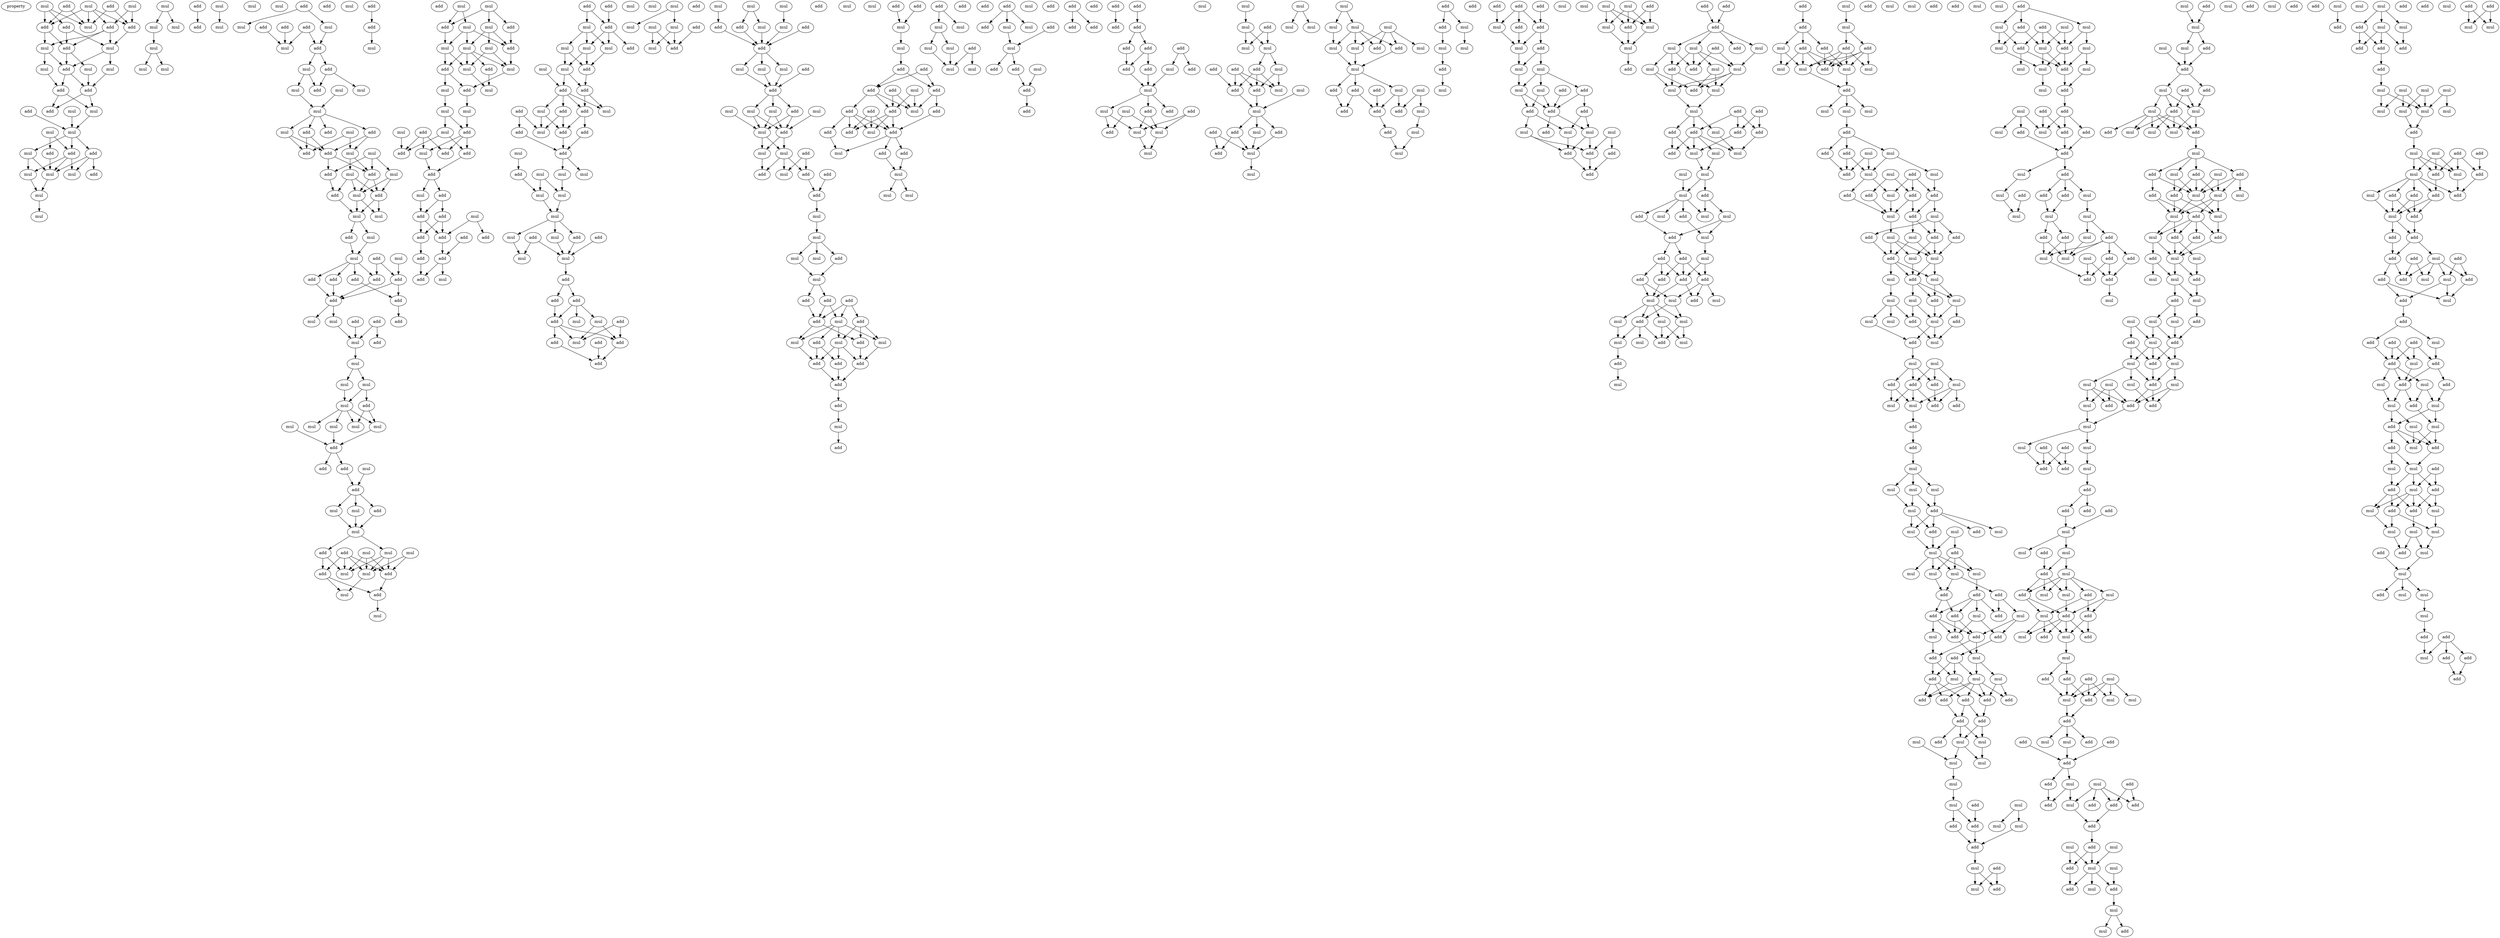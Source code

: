 digraph {
    node [fontcolor=black]
    property [mul=2,lf=1.7]
    0 [ label = mul ];
    1 [ label = add ];
    2 [ label = mul ];
    3 [ label = add ];
    4 [ label = mul ];
    5 [ label = add ];
    6 [ label = add ];
    7 [ label = add ];
    8 [ label = mul ];
    9 [ label = add ];
    10 [ label = mul ];
    11 [ label = add ];
    12 [ label = mul ];
    13 [ label = mul ];
    14 [ label = mul ];
    15 [ label = mul ];
    16 [ label = add ];
    17 [ label = add ];
    18 [ label = add ];
    19 [ label = add ];
    20 [ label = mul ];
    21 [ label = add ];
    22 [ label = mul ];
    23 [ label = mul ];
    24 [ label = mul ];
    25 [ label = add ];
    26 [ label = add ];
    27 [ label = add ];
    28 [ label = mul ];
    29 [ label = mul ];
    30 [ label = mul ];
    31 [ label = add ];
    32 [ label = mul ];
    33 [ label = mul ];
    34 [ label = mul ];
    35 [ label = mul ];
    36 [ label = mul ];
    37 [ label = mul ];
    38 [ label = mul ];
    39 [ label = add ];
    40 [ label = mul ];
    41 [ label = mul ];
    42 [ label = mul ];
    43 [ label = add ];
    44 [ label = mul ];
    45 [ label = mul ];
    46 [ label = mul ];
    47 [ label = add ];
    48 [ label = mul ];
    49 [ label = add ];
    50 [ label = add ];
    51 [ label = mul ];
    52 [ label = add ];
    53 [ label = mul ];
    54 [ label = add ];
    55 [ label = add ];
    56 [ label = mul ];
    57 [ label = add ];
    58 [ label = mul ];
    59 [ label = mul ];
    60 [ label = mul ];
    61 [ label = mul ];
    62 [ label = add ];
    63 [ label = add ];
    64 [ label = mul ];
    65 [ label = add ];
    66 [ label = mul ];
    67 [ label = add ];
    68 [ label = mul ];
    69 [ label = add ];
    70 [ label = mul ];
    71 [ label = add ];
    72 [ label = mul ];
    73 [ label = add ];
    74 [ label = mul ];
    75 [ label = add ];
    76 [ label = add ];
    77 [ label = mul ];
    78 [ label = mul ];
    79 [ label = mul ];
    80 [ label = add ];
    81 [ label = add ];
    82 [ label = mul ];
    83 [ label = mul ];
    84 [ label = mul ];
    85 [ label = add ];
    86 [ label = mul ];
    87 [ label = add ];
    88 [ label = add ];
    89 [ label = add ];
    90 [ label = add ];
    91 [ label = add ];
    92 [ label = add ];
    93 [ label = add ];
    94 [ label = add ];
    95 [ label = mul ];
    96 [ label = add ];
    97 [ label = add ];
    98 [ label = mul ];
    99 [ label = add ];
    100 [ label = mul ];
    101 [ label = mul ];
    102 [ label = mul ];
    103 [ label = mul ];
    104 [ label = mul ];
    105 [ label = add ];
    106 [ label = mul ];
    107 [ label = mul ];
    108 [ label = mul ];
    109 [ label = mul ];
    110 [ label = mul ];
    111 [ label = add ];
    112 [ label = add ];
    113 [ label = mul ];
    114 [ label = add ];
    115 [ label = add ];
    116 [ label = add ];
    117 [ label = add ];
    118 [ label = mul ];
    119 [ label = add ];
    120 [ label = mul ];
    121 [ label = mul ];
    122 [ label = add ];
    123 [ label = mul ];
    124 [ label = mul ];
    125 [ label = add ];
    126 [ label = mul ];
    127 [ label = mul ];
    128 [ label = add ];
    129 [ label = mul ];
    130 [ label = add ];
    131 [ label = mul ];
    132 [ label = add ];
    133 [ label = mul ];
    134 [ label = add ];
    135 [ label = mul ];
    136 [ label = mul ];
    137 [ label = mul ];
    138 [ label = add ];
    139 [ label = mul ];
    140 [ label = mul ];
    141 [ label = add ];
    142 [ label = add ];
    143 [ label = mul ];
    144 [ label = mul ];
    145 [ label = mul ];
    146 [ label = mul ];
    147 [ label = add ];
    148 [ label = mul ];
    149 [ label = add ];
    150 [ label = add ];
    151 [ label = mul ];
    152 [ label = mul ];
    153 [ label = mul ];
    154 [ label = mul ];
    155 [ label = add ];
    156 [ label = add ];
    157 [ label = mul ];
    158 [ label = mul ];
    159 [ label = add ];
    160 [ label = add ];
    161 [ label = add ];
    162 [ label = mul ];
    163 [ label = add ];
    164 [ label = mul ];
    165 [ label = add ];
    166 [ label = mul ];
    167 [ label = add ];
    168 [ label = add ];
    169 [ label = add ];
    170 [ label = add ];
    171 [ label = add ];
    172 [ label = add ];
    173 [ label = add ];
    174 [ label = add ];
    175 [ label = add ];
    176 [ label = mul ];
    177 [ label = add ];
    178 [ label = add ];
    179 [ label = mul ];
    180 [ label = add ];
    181 [ label = mul ];
    182 [ label = add ];
    183 [ label = mul ];
    184 [ label = mul ];
    185 [ label = mul ];
    186 [ label = mul ];
    187 [ label = mul ];
    188 [ label = add ];
    189 [ label = add ];
    190 [ label = add ];
    191 [ label = add ];
    192 [ label = mul ];
    193 [ label = mul ];
    194 [ label = add ];
    195 [ label = add ];
    196 [ label = add ];
    197 [ label = add ];
    198 [ label = add ];
    199 [ label = mul ];
    200 [ label = mul ];
    201 [ label = add ];
    202 [ label = add ];
    203 [ label = mul ];
    204 [ label = mul ];
    205 [ label = mul ];
    206 [ label = mul ];
    207 [ label = mul ];
    208 [ label = mul ];
    209 [ label = add ];
    210 [ label = mul ];
    211 [ label = mul ];
    212 [ label = add ];
    213 [ label = add ];
    214 [ label = mul ];
    215 [ label = mul ];
    216 [ label = add ];
    217 [ label = add ];
    218 [ label = add ];
    219 [ label = mul ];
    220 [ label = add ];
    221 [ label = mul ];
    222 [ label = add ];
    223 [ label = add ];
    224 [ label = mul ];
    225 [ label = add ];
    226 [ label = add ];
    227 [ label = mul ];
    228 [ label = add ];
    229 [ label = mul ];
    230 [ label = mul ];
    231 [ label = mul ];
    232 [ label = mul ];
    233 [ label = add ];
    234 [ label = mul ];
    235 [ label = add ];
    236 [ label = add ];
    237 [ label = mul ];
    238 [ label = mul ];
    239 [ label = mul ];
    240 [ label = mul ];
    241 [ label = mul ];
    242 [ label = add ];
    243 [ label = add ];
    244 [ label = add ];
    245 [ label = add ];
    246 [ label = mul ];
    247 [ label = add ];
    248 [ label = mul ];
    249 [ label = mul ];
    250 [ label = add ];
    251 [ label = mul ];
    252 [ label = mul ];
    253 [ label = add ];
    254 [ label = mul ];
    255 [ label = mul ];
    256 [ label = mul ];
    257 [ label = add ];
    258 [ label = mul ];
    259 [ label = add ];
    260 [ label = mul ];
    261 [ label = mul ];
    262 [ label = add ];
    263 [ label = add ];
    264 [ label = add ];
    265 [ label = add ];
    266 [ label = add ];
    267 [ label = mul ];
    268 [ label = mul ];
    269 [ label = mul ];
    270 [ label = mul ];
    271 [ label = add ];
    272 [ label = mul ];
    273 [ label = add ];
    274 [ label = add ];
    275 [ label = add ];
    276 [ label = add ];
    277 [ label = add ];
    278 [ label = mul ];
    279 [ label = mul ];
    280 [ label = add ];
    281 [ label = add ];
    282 [ label = mul ];
    283 [ label = mul ];
    284 [ label = add ];
    285 [ label = add ];
    286 [ label = add ];
    287 [ label = add ];
    288 [ label = add ];
    289 [ label = mul ];
    290 [ label = mul ];
    291 [ label = mul ];
    292 [ label = add ];
    293 [ label = add ];
    294 [ label = add ];
    295 [ label = mul ];
    296 [ label = mul ];
    297 [ label = add ];
    298 [ label = add ];
    299 [ label = add ];
    300 [ label = mul ];
    301 [ label = add ];
    302 [ label = add ];
    303 [ label = add ];
    304 [ label = add ];
    305 [ label = mul ];
    306 [ label = add ];
    307 [ label = add ];
    308 [ label = add ];
    309 [ label = mul ];
    310 [ label = add ];
    311 [ label = add ];
    312 [ label = add ];
    313 [ label = add ];
    314 [ label = mul ];
    315 [ label = mul ];
    316 [ label = add ];
    317 [ label = add ];
    318 [ label = mul ];
    319 [ label = mul ];
    320 [ label = mul ];
    321 [ label = mul ];
    322 [ label = mul ];
    323 [ label = mul ];
    324 [ label = add ];
    325 [ label = mul ];
    326 [ label = mul ];
    327 [ label = add ];
    328 [ label = add ];
    329 [ label = mul ];
    330 [ label = add ];
    331 [ label = mul ];
    332 [ label = add ];
    333 [ label = mul ];
    334 [ label = mul ];
    335 [ label = add ];
    336 [ label = mul ];
    337 [ label = add ];
    338 [ label = add ];
    339 [ label = add ];
    340 [ label = add ];
    341 [ label = add ];
    342 [ label = add ];
    343 [ label = add ];
    344 [ label = add ];
    345 [ label = add ];
    346 [ label = add ];
    347 [ label = add ];
    348 [ label = add ];
    349 [ label = add ];
    350 [ label = add ];
    351 [ label = add ];
    352 [ label = add ];
    353 [ label = mul ];
    354 [ label = mul ];
    355 [ label = add ];
    356 [ label = add ];
    357 [ label = mul ];
    358 [ label = add ];
    359 [ label = add ];
    360 [ label = mul ];
    361 [ label = mul ];
    362 [ label = add ];
    363 [ label = mul ];
    364 [ label = mul ];
    365 [ label = add ];
    366 [ label = mul ];
    367 [ label = mul ];
    368 [ label = mul ];
    369 [ label = add ];
    370 [ label = mul ];
    371 [ label = mul ];
    372 [ label = add ];
    373 [ label = add ];
    374 [ label = add ];
    375 [ label = mul ];
    376 [ label = add ];
    377 [ label = mul ];
    378 [ label = add ];
    379 [ label = mul ];
    380 [ label = mul ];
    381 [ label = add ];
    382 [ label = add ];
    383 [ label = mul ];
    384 [ label = add ];
    385 [ label = add ];
    386 [ label = mul ];
    387 [ label = mul ];
    388 [ label = mul ];
    389 [ label = mul ];
    390 [ label = mul ];
    391 [ label = mul ];
    392 [ label = mul ];
    393 [ label = mul ];
    394 [ label = mul ];
    395 [ label = mul ];
    396 [ label = mul ];
    397 [ label = add ];
    398 [ label = add ];
    399 [ label = mul ];
    400 [ label = mul ];
    401 [ label = mul ];
    402 [ label = add ];
    403 [ label = mul ];
    404 [ label = add ];
    405 [ label = add ];
    406 [ label = mul ];
    407 [ label = add ];
    408 [ label = add ];
    409 [ label = add ];
    410 [ label = add ];
    411 [ label = mul ];
    412 [ label = mul ];
    413 [ label = add ];
    414 [ label = add ];
    415 [ label = mul ];
    416 [ label = mul ];
    417 [ label = add ];
    418 [ label = mul ];
    419 [ label = add ];
    420 [ label = add ];
    421 [ label = add ];
    422 [ label = mul ];
    423 [ label = add ];
    424 [ label = add ];
    425 [ label = mul ];
    426 [ label = add ];
    427 [ label = mul ];
    428 [ label = mul ];
    429 [ label = add ];
    430 [ label = mul ];
    431 [ label = mul ];
    432 [ label = mul ];
    433 [ label = mul ];
    434 [ label = mul ];
    435 [ label = add ];
    436 [ label = add ];
    437 [ label = add ];
    438 [ label = add ];
    439 [ label = add ];
    440 [ label = mul ];
    441 [ label = add ];
    442 [ label = mul ];
    443 [ label = mul ];
    444 [ label = mul ];
    445 [ label = add ];
    446 [ label = add ];
    447 [ label = add ];
    448 [ label = add ];
    449 [ label = mul ];
    450 [ label = add ];
    451 [ label = mul ];
    452 [ label = mul ];
    453 [ label = mul ];
    454 [ label = add ];
    455 [ label = mul ];
    456 [ label = add ];
    457 [ label = add ];
    458 [ label = add ];
    459 [ label = add ];
    460 [ label = mul ];
    461 [ label = add ];
    462 [ label = add ];
    463 [ label = mul ];
    464 [ label = mul ];
    465 [ label = mul ];
    466 [ label = mul ];
    467 [ label = add ];
    468 [ label = mul ];
    469 [ label = add ];
    470 [ label = add ];
    471 [ label = mul ];
    472 [ label = mul ];
    473 [ label = mul ];
    474 [ label = add ];
    475 [ label = add ];
    476 [ label = add ];
    477 [ label = add ];
    478 [ label = mul ];
    479 [ label = add ];
    480 [ label = add ];
    481 [ label = mul ];
    482 [ label = add ];
    483 [ label = mul ];
    484 [ label = mul ];
    485 [ label = mul ];
    486 [ label = mul ];
    487 [ label = mul ];
    488 [ label = add ];
    489 [ label = mul ];
    490 [ label = mul ];
    491 [ label = add ];
    492 [ label = add ];
    493 [ label = mul ];
    494 [ label = mul ];
    495 [ label = add ];
    496 [ label = mul ];
    497 [ label = add ];
    498 [ label = add ];
    499 [ label = add ];
    500 [ label = add ];
    501 [ label = add ];
    502 [ label = add ];
    503 [ label = mul ];
    504 [ label = add ];
    505 [ label = mul ];
    506 [ label = mul ];
    507 [ label = mul ];
    508 [ label = add ];
    509 [ label = mul ];
    510 [ label = mul ];
    511 [ label = mul ];
    512 [ label = add ];
    513 [ label = mul ];
    514 [ label = mul ];
    515 [ label = add ];
    516 [ label = add ];
    517 [ label = mul ];
    518 [ label = mul ];
    519 [ label = mul ];
    520 [ label = add ];
    521 [ label = add ];
    522 [ label = add ];
    523 [ label = mul ];
    524 [ label = add ];
    525 [ label = add ];
    526 [ label = mul ];
    527 [ label = mul ];
    528 [ label = mul ];
    529 [ label = add ];
    530 [ label = mul ];
    531 [ label = add ];
    532 [ label = add ];
    533 [ label = mul ];
    534 [ label = mul ];
    535 [ label = mul ];
    536 [ label = mul ];
    537 [ label = add ];
    538 [ label = add ];
    539 [ label = mul ];
    540 [ label = add ];
    541 [ label = mul ];
    542 [ label = mul ];
    543 [ label = add ];
    544 [ label = mul ];
    545 [ label = add ];
    546 [ label = mul ];
    547 [ label = add ];
    548 [ label = add ];
    549 [ label = add ];
    550 [ label = mul ];
    551 [ label = add ];
    552 [ label = add ];
    553 [ label = mul ];
    554 [ label = mul ];
    555 [ label = add ];
    556 [ label = add ];
    557 [ label = mul ];
    558 [ label = mul ];
    559 [ label = add ];
    560 [ label = add ];
    561 [ label = mul ];
    562 [ label = mul ];
    563 [ label = add ];
    564 [ label = mul ];
    565 [ label = mul ];
    566 [ label = mul ];
    567 [ label = mul ];
    568 [ label = add ];
    569 [ label = mul ];
    570 [ label = mul ];
    571 [ label = add ];
    572 [ label = add ];
    573 [ label = mul ];
    574 [ label = mul ];
    575 [ label = mul ];
    576 [ label = add ];
    577 [ label = mul ];
    578 [ label = mul ];
    579 [ label = mul ];
    580 [ label = add ];
    581 [ label = add ];
    582 [ label = add ];
    583 [ label = mul ];
    584 [ label = add ];
    585 [ label = mul ];
    586 [ label = add ];
    587 [ label = add ];
    588 [ label = add ];
    589 [ label = mul ];
    590 [ label = add ];
    591 [ label = mul ];
    592 [ label = mul ];
    593 [ label = mul ];
    594 [ label = mul ];
    595 [ label = add ];
    596 [ label = mul ];
    597 [ label = add ];
    598 [ label = mul ];
    599 [ label = mul ];
    600 [ label = mul ];
    601 [ label = add ];
    602 [ label = add ];
    603 [ label = mul ];
    604 [ label = add ];
    605 [ label = mul ];
    606 [ label = mul ];
    607 [ label = mul ];
    608 [ label = mul ];
    609 [ label = add ];
    610 [ label = add ];
    611 [ label = add ];
    612 [ label = add ];
    613 [ label = mul ];
    614 [ label = add ];
    615 [ label = add ];
    616 [ label = mul ];
    617 [ label = add ];
    618 [ label = mul ];
    619 [ label = add ];
    620 [ label = add ];
    621 [ label = add ];
    622 [ label = mul ];
    623 [ label = add ];
    624 [ label = add ];
    625 [ label = mul ];
    626 [ label = mul ];
    627 [ label = mul ];
    628 [ label = add ];
    629 [ label = add ];
    630 [ label = add ];
    631 [ label = add ];
    632 [ label = add ];
    633 [ label = add ];
    634 [ label = add ];
    635 [ label = mul ];
    636 [ label = mul ];
    637 [ label = mul ];
    638 [ label = add ];
    639 [ label = mul ];
    640 [ label = mul ];
    641 [ label = mul ];
    642 [ label = mul ];
    643 [ label = mul ];
    644 [ label = add ];
    645 [ label = mul ];
    646 [ label = mul ];
    647 [ label = mul ];
    648 [ label = mul ];
    649 [ label = add ];
    650 [ label = add ];
    651 [ label = add ];
    652 [ label = add ];
    653 [ label = mul ];
    654 [ label = add ];
    655 [ label = mul ];
    656 [ label = add ];
    657 [ label = mul ];
    658 [ label = mul ];
    659 [ label = mul ];
    660 [ label = add ];
    661 [ label = add ];
    662 [ label = mul ];
    663 [ label = add ];
    664 [ label = mul ];
    665 [ label = mul ];
    666 [ label = add ];
    667 [ label = mul ];
    668 [ label = mul ];
    669 [ label = add ];
    670 [ label = mul ];
    671 [ label = mul ];
    672 [ label = add ];
    673 [ label = add ];
    674 [ label = mul ];
    675 [ label = add ];
    676 [ label = mul ];
    677 [ label = mul ];
    678 [ label = add ];
    679 [ label = add ];
    680 [ label = add ];
    681 [ label = add ];
    682 [ label = mul ];
    683 [ label = add ];
    684 [ label = mul ];
    685 [ label = add ];
    686 [ label = add ];
    687 [ label = add ];
    688 [ label = mul ];
    689 [ label = mul ];
    690 [ label = mul ];
    691 [ label = mul ];
    692 [ label = add ];
    693 [ label = add ];
    694 [ label = add ];
    695 [ label = mul ];
    696 [ label = add ];
    697 [ label = mul ];
    698 [ label = add ];
    699 [ label = mul ];
    700 [ label = mul ];
    701 [ label = add ];
    702 [ label = add ];
    703 [ label = mul ];
    704 [ label = mul ];
    705 [ label = add ];
    706 [ label = mul ];
    707 [ label = mul ];
    708 [ label = mul ];
    709 [ label = add ];
    710 [ label = mul ];
    711 [ label = add ];
    712 [ label = mul ];
    713 [ label = add ];
    714 [ label = add ];
    715 [ label = add ];
    716 [ label = mul ];
    717 [ label = add ];
    718 [ label = mul ];
    719 [ label = add ];
    720 [ label = mul ];
    721 [ label = mul ];
    722 [ label = add ];
    723 [ label = mul ];
    724 [ label = mul ];
    725 [ label = add ];
    726 [ label = mul ];
    727 [ label = add ];
    728 [ label = mul ];
    729 [ label = add ];
    730 [ label = mul ];
    731 [ label = mul ];
    732 [ label = add ];
    733 [ label = add ];
    734 [ label = mul ];
    735 [ label = add ];
    736 [ label = mul ];
    737 [ label = mul ];
    738 [ label = add ];
    739 [ label = add ];
    740 [ label = add ];
    741 [ label = mul ];
    742 [ label = mul ];
    743 [ label = add ];
    744 [ label = mul ];
    745 [ label = mul ];
    746 [ label = mul ];
    747 [ label = add ];
    748 [ label = mul ];
    749 [ label = add ];
    750 [ label = mul ];
    751 [ label = add ];
    752 [ label = mul ];
    753 [ label = mul ];
    754 [ label = mul ];
    755 [ label = add ];
    756 [ label = add ];
    757 [ label = mul ];
    758 [ label = mul ];
    759 [ label = add ];
    760 [ label = mul ];
    761 [ label = mul ];
    762 [ label = add ];
    763 [ label = mul ];
    764 [ label = mul ];
    765 [ label = mul ];
    766 [ label = add ];
    767 [ label = mul ];
    768 [ label = add ];
    769 [ label = add ];
    770 [ label = mul ];
    771 [ label = mul ];
    772 [ label = mul ];
    773 [ label = add ];
    774 [ label = add ];
    775 [ label = add ];
    776 [ label = mul ];
    777 [ label = add ];
    778 [ label = add ];
    779 [ label = add ];
    780 [ label = add ];
    781 [ label = add ];
    782 [ label = mul ];
    783 [ label = mul ];
    784 [ label = add ];
    785 [ label = add ];
    786 [ label = mul ];
    787 [ label = add ];
    788 [ label = mul ];
    789 [ label = add ];
    790 [ label = mul ];
    791 [ label = mul ];
    792 [ label = add ];
    793 [ label = add ];
    794 [ label = mul ];
    795 [ label = add ];
    796 [ label = add ];
    797 [ label = mul ];
    798 [ label = mul ];
    799 [ label = add ];
    800 [ label = mul ];
    801 [ label = add ];
    802 [ label = mul ];
    803 [ label = add ];
    804 [ label = add ];
    805 [ label = add ];
    806 [ label = mul ];
    807 [ label = mul ];
    808 [ label = mul ];
    809 [ label = mul ];
    810 [ label = add ];
    811 [ label = mul ];
    812 [ label = add ];
    813 [ label = add ];
    814 [ label = add ];
    815 [ label = mul ];
    816 [ label = mul ];
    817 [ label = add ];
    818 [ label = add ];
    819 [ label = add ];
    820 [ label = mul ];
    821 [ label = add ];
    822 [ label = mul ];
    823 [ label = add ];
    824 [ label = add ];
    825 [ label = add ];
    826 [ label = add ];
    827 [ label = add ];
    828 [ label = mul ];
    829 [ label = add ];
    830 [ label = add ];
    831 [ label = mul ];
    832 [ label = mul ];
    833 [ label = mul ];
    834 [ label = add ];
    835 [ label = mul ];
    836 [ label = add ];
    837 [ label = mul ];
    838 [ label = add ];
    839 [ label = mul ];
    840 [ label = mul ];
    841 [ label = mul ];
    842 [ label = add ];
    843 [ label = mul ];
    844 [ label = mul ];
    845 [ label = add ];
    846 [ label = mul ];
    847 [ label = add ];
    848 [ label = add ];
    849 [ label = add ];
    850 [ label = add ];
    851 [ label = mul ];
    852 [ label = mul ];
    853 [ label = mul ];
    854 [ label = mul ];
    855 [ label = mul ];
    856 [ label = mul ];
    857 [ label = mul ];
    858 [ label = mul ];
    859 [ label = add ];
    860 [ label = mul ];
    861 [ label = add ];
    862 [ label = add ];
    863 [ label = mul ];
    864 [ label = mul ];
    865 [ label = mul ];
    866 [ label = add ];
    867 [ label = add ];
    868 [ label = add ];
    869 [ label = mul ];
    870 [ label = add ];
    871 [ label = add ];
    872 [ label = add ];
    873 [ label = add ];
    874 [ label = mul ];
    875 [ label = add ];
    876 [ label = add ];
    877 [ label = add ];
    878 [ label = mul ];
    879 [ label = add ];
    880 [ label = add ];
    881 [ label = mul ];
    882 [ label = add ];
    883 [ label = add ];
    884 [ label = add ];
    885 [ label = mul ];
    886 [ label = add ];
    887 [ label = mul ];
    888 [ label = add ];
    889 [ label = add ];
    890 [ label = add ];
    891 [ label = mul ];
    892 [ label = add ];
    893 [ label = mul ];
    894 [ label = add ];
    895 [ label = add ];
    896 [ label = add ];
    897 [ label = mul ];
    898 [ label = mul ];
    899 [ label = add ];
    900 [ label = add ];
    901 [ label = mul ];
    902 [ label = mul ];
    903 [ label = mul ];
    904 [ label = add ];
    905 [ label = mul ];
    906 [ label = add ];
    907 [ label = add ];
    908 [ label = mul ];
    909 [ label = mul ];
    910 [ label = mul ];
    911 [ label = add ];
    912 [ label = add ];
    913 [ label = mul ];
    914 [ label = add ];
    915 [ label = add ];
    916 [ label = add ];
    917 [ label = mul ];
    918 [ label = mul ];
    919 [ label = mul ];
    920 [ label = mul ];
    921 [ label = mul ];
    922 [ label = add ];
    923 [ label = add ];
    924 [ label = mul ];
    925 [ label = mul ];
    926 [ label = add ];
    927 [ label = add ];
    928 [ label = mul ];
    929 [ label = add ];
    930 [ label = mul ];
    931 [ label = mul ];
    932 [ label = add ];
    933 [ label = add ];
    934 [ label = add ];
    935 [ label = add ];
    936 [ label = mul ];
    937 [ label = mul ];
    938 [ label = add ];
    939 [ label = add ];
    940 [ label = add ];
    941 [ label = mul ];
    942 [ label = mul ];
    0 -> 5 [ name = 0 ];
    0 -> 7 [ name = 1 ];
    1 -> 7 [ name = 2 ];
    1 -> 8 [ name = 3 ];
    2 -> 6 [ name = 4 ];
    2 -> 8 [ name = 5 ];
    2 -> 9 [ name = 6 ];
    3 -> 8 [ name = 7 ];
    3 -> 9 [ name = 8 ];
    4 -> 5 [ name = 9 ];
    4 -> 7 [ name = 10 ];
    4 -> 8 [ name = 11 ];
    4 -> 9 [ name = 12 ];
    5 -> 10 [ name = 13 ];
    5 -> 11 [ name = 14 ];
    5 -> 12 [ name = 15 ];
    6 -> 11 [ name = 16 ];
    6 -> 12 [ name = 17 ];
    7 -> 12 [ name = 18 ];
    9 -> 10 [ name = 19 ];
    9 -> 11 [ name = 20 ];
    10 -> 14 [ name = 21 ];
    10 -> 16 [ name = 22 ];
    11 -> 13 [ name = 23 ];
    11 -> 16 [ name = 24 ];
    12 -> 15 [ name = 25 ];
    12 -> 16 [ name = 26 ];
    13 -> 17 [ name = 27 ];
    14 -> 18 [ name = 28 ];
    15 -> 17 [ name = 29 ];
    16 -> 17 [ name = 30 ];
    16 -> 18 [ name = 31 ];
    17 -> 21 [ name = 32 ];
    17 -> 22 [ name = 33 ];
    18 -> 21 [ name = 34 ];
    18 -> 22 [ name = 35 ];
    19 -> 23 [ name = 36 ];
    20 -> 23 [ name = 37 ];
    22 -> 23 [ name = 38 ];
    23 -> 25 [ name = 39 ];
    23 -> 27 [ name = 40 ];
    23 -> 28 [ name = 41 ];
    24 -> 26 [ name = 42 ];
    24 -> 27 [ name = 43 ];
    25 -> 29 [ name = 44 ];
    25 -> 31 [ name = 45 ];
    25 -> 32 [ name = 46 ];
    26 -> 29 [ name = 47 ];
    27 -> 29 [ name = 48 ];
    27 -> 30 [ name = 49 ];
    27 -> 32 [ name = 50 ];
    28 -> 29 [ name = 51 ];
    28 -> 30 [ name = 52 ];
    29 -> 33 [ name = 53 ];
    30 -> 33 [ name = 54 ];
    33 -> 34 [ name = 55 ];
    35 -> 36 [ name = 56 ];
    35 -> 37 [ name = 57 ];
    36 -> 38 [ name = 58 ];
    38 -> 41 [ name = 59 ];
    38 -> 42 [ name = 60 ];
    39 -> 43 [ name = 61 ];
    40 -> 44 [ name = 62 ];
    47 -> 48 [ name = 63 ];
    47 -> 51 [ name = 64 ];
    48 -> 54 [ name = 65 ];
    49 -> 53 [ name = 66 ];
    50 -> 53 [ name = 67 ];
    50 -> 54 [ name = 68 ];
    52 -> 53 [ name = 69 ];
    54 -> 55 [ name = 70 ];
    54 -> 56 [ name = 71 ];
    55 -> 57 [ name = 72 ];
    55 -> 58 [ name = 73 ];
    56 -> 57 [ name = 74 ];
    56 -> 59 [ name = 75 ];
    59 -> 61 [ name = 76 ];
    60 -> 61 [ name = 77 ];
    61 -> 62 [ name = 78 ];
    61 -> 63 [ name = 79 ];
    61 -> 64 [ name = 80 ];
    61 -> 65 [ name = 81 ];
    62 -> 67 [ name = 82 ];
    62 -> 68 [ name = 83 ];
    64 -> 67 [ name = 84 ];
    64 -> 69 [ name = 85 ];
    65 -> 67 [ name = 86 ];
    65 -> 69 [ name = 87 ];
    66 -> 68 [ name = 88 ];
    66 -> 69 [ name = 89 ];
    67 -> 71 [ name = 90 ];
    67 -> 73 [ name = 91 ];
    68 -> 72 [ name = 92 ];
    68 -> 73 [ name = 93 ];
    70 -> 71 [ name = 94 ];
    70 -> 73 [ name = 95 ];
    70 -> 74 [ name = 96 ];
    71 -> 75 [ name = 97 ];
    72 -> 75 [ name = 98 ];
    72 -> 76 [ name = 99 ];
    72 -> 77 [ name = 100 ];
    73 -> 76 [ name = 101 ];
    73 -> 77 [ name = 102 ];
    74 -> 76 [ name = 103 ];
    74 -> 77 [ name = 104 ];
    75 -> 79 [ name = 105 ];
    76 -> 78 [ name = 106 ];
    76 -> 79 [ name = 107 ];
    77 -> 78 [ name = 108 ];
    77 -> 79 [ name = 109 ];
    79 -> 80 [ name = 110 ];
    79 -> 82 [ name = 111 ];
    80 -> 84 [ name = 112 ];
    82 -> 84 [ name = 113 ];
    84 -> 87 [ name = 114 ];
    84 -> 88 [ name = 115 ];
    84 -> 89 [ name = 116 ];
    84 -> 91 [ name = 117 ];
    85 -> 87 [ name = 118 ];
    85 -> 90 [ name = 119 ];
    86 -> 90 [ name = 120 ];
    87 -> 93 [ name = 121 ];
    88 -> 93 [ name = 122 ];
    89 -> 93 [ name = 123 ];
    90 -> 92 [ name = 124 ];
    90 -> 93 [ name = 125 ];
    91 -> 92 [ name = 126 ];
    92 -> 94 [ name = 127 ];
    93 -> 95 [ name = 128 ];
    93 -> 98 [ name = 129 ];
    95 -> 100 [ name = 130 ];
    96 -> 99 [ name = 131 ];
    96 -> 100 [ name = 132 ];
    97 -> 100 [ name = 133 ];
    100 -> 101 [ name = 134 ];
    101 -> 102 [ name = 135 ];
    101 -> 103 [ name = 136 ];
    102 -> 104 [ name = 137 ];
    102 -> 105 [ name = 138 ];
    103 -> 104 [ name = 139 ];
    104 -> 106 [ name = 140 ];
    104 -> 107 [ name = 141 ];
    104 -> 108 [ name = 142 ];
    104 -> 110 [ name = 143 ];
    105 -> 107 [ name = 144 ];
    105 -> 110 [ name = 145 ];
    108 -> 111 [ name = 146 ];
    109 -> 111 [ name = 147 ];
    110 -> 111 [ name = 148 ];
    111 -> 112 [ name = 149 ];
    111 -> 114 [ name = 150 ];
    112 -> 116 [ name = 151 ];
    113 -> 116 [ name = 152 ];
    115 -> 117 [ name = 153 ];
    116 -> 120 [ name = 154 ];
    116 -> 121 [ name = 155 ];
    116 -> 122 [ name = 156 ];
    117 -> 118 [ name = 157 ];
    120 -> 123 [ name = 158 ];
    121 -> 123 [ name = 159 ];
    122 -> 123 [ name = 160 ];
    123 -> 125 [ name = 161 ];
    123 -> 126 [ name = 162 ];
    124 -> 129 [ name = 163 ];
    124 -> 130 [ name = 164 ];
    125 -> 131 [ name = 165 ];
    125 -> 132 [ name = 166 ];
    126 -> 129 [ name = 167 ];
    126 -> 130 [ name = 168 ];
    126 -> 131 [ name = 169 ];
    127 -> 129 [ name = 170 ];
    127 -> 130 [ name = 171 ];
    127 -> 131 [ name = 172 ];
    128 -> 129 [ name = 173 ];
    128 -> 130 [ name = 174 ];
    128 -> 131 [ name = 175 ];
    128 -> 132 [ name = 176 ];
    129 -> 133 [ name = 177 ];
    130 -> 134 [ name = 178 ];
    132 -> 133 [ name = 179 ];
    132 -> 134 [ name = 180 ];
    134 -> 135 [ name = 181 ];
    136 -> 138 [ name = 182 ];
    136 -> 140 [ name = 183 ];
    136 -> 141 [ name = 184 ];
    137 -> 138 [ name = 185 ];
    137 -> 139 [ name = 186 ];
    138 -> 143 [ name = 187 ];
    139 -> 142 [ name = 188 ];
    139 -> 143 [ name = 189 ];
    139 -> 144 [ name = 190 ];
    140 -> 142 [ name = 191 ];
    140 -> 144 [ name = 192 ];
    140 -> 145 [ name = 193 ];
    141 -> 142 [ name = 194 ];
    142 -> 146 [ name = 195 ];
    143 -> 148 [ name = 196 ];
    143 -> 149 [ name = 197 ];
    144 -> 146 [ name = 198 ];
    144 -> 147 [ name = 199 ];
    144 -> 148 [ name = 200 ];
    144 -> 149 [ name = 201 ];
    145 -> 146 [ name = 202 ];
    145 -> 148 [ name = 203 ];
    146 -> 150 [ name = 204 ];
    147 -> 152 [ name = 205 ];
    148 -> 152 [ name = 206 ];
    149 -> 150 [ name = 207 ];
    149 -> 151 [ name = 208 ];
    150 -> 154 [ name = 209 ];
    151 -> 153 [ name = 210 ];
    153 -> 156 [ name = 211 ];
    153 -> 158 [ name = 212 ];
    154 -> 156 [ name = 213 ];
    155 -> 159 [ name = 214 ];
    155 -> 161 [ name = 215 ];
    155 -> 162 [ name = 216 ];
    156 -> 159 [ name = 217 ];
    156 -> 160 [ name = 218 ];
    156 -> 162 [ name = 219 ];
    157 -> 161 [ name = 220 ];
    158 -> 160 [ name = 221 ];
    158 -> 161 [ name = 222 ];
    160 -> 163 [ name = 223 ];
    162 -> 163 [ name = 224 ];
    163 -> 164 [ name = 225 ];
    163 -> 165 [ name = 226 ];
    164 -> 168 [ name = 227 ];
    165 -> 167 [ name = 228 ];
    165 -> 168 [ name = 229 ];
    166 -> 169 [ name = 230 ];
    166 -> 171 [ name = 231 ];
    167 -> 170 [ name = 232 ];
    167 -> 171 [ name = 233 ];
    168 -> 170 [ name = 234 ];
    168 -> 171 [ name = 235 ];
    170 -> 173 [ name = 236 ];
    171 -> 174 [ name = 237 ];
    172 -> 174 [ name = 238 ];
    173 -> 175 [ name = 239 ];
    174 -> 175 [ name = 240 ];
    174 -> 176 [ name = 241 ];
    177 -> 179 [ name = 242 ];
    177 -> 180 [ name = 243 ];
    178 -> 180 [ name = 244 ];
    179 -> 181 [ name = 245 ];
    179 -> 184 [ name = 246 ];
    179 -> 185 [ name = 247 ];
    180 -> 181 [ name = 248 ];
    180 -> 182 [ name = 249 ];
    180 -> 184 [ name = 250 ];
    181 -> 188 [ name = 251 ];
    184 -> 186 [ name = 252 ];
    184 -> 188 [ name = 253 ];
    185 -> 186 [ name = 254 ];
    185 -> 188 [ name = 255 ];
    186 -> 189 [ name = 256 ];
    186 -> 190 [ name = 257 ];
    187 -> 189 [ name = 258 ];
    188 -> 190 [ name = 259 ];
    189 -> 191 [ name = 260 ];
    189 -> 192 [ name = 261 ];
    189 -> 193 [ name = 262 ];
    189 -> 195 [ name = 263 ];
    190 -> 191 [ name = 264 ];
    190 -> 192 [ name = 265 ];
    191 -> 197 [ name = 266 ];
    191 -> 198 [ name = 267 ];
    193 -> 198 [ name = 268 ];
    193 -> 199 [ name = 269 ];
    194 -> 196 [ name = 270 ];
    194 -> 199 [ name = 271 ];
    195 -> 198 [ name = 272 ];
    195 -> 199 [ name = 273 ];
    196 -> 201 [ name = 274 ];
    197 -> 201 [ name = 275 ];
    198 -> 201 [ name = 276 ];
    200 -> 202 [ name = 277 ];
    201 -> 203 [ name = 278 ];
    201 -> 204 [ name = 279 ];
    202 -> 206 [ name = 280 ];
    203 -> 207 [ name = 281 ];
    205 -> 206 [ name = 282 ];
    205 -> 207 [ name = 283 ];
    206 -> 208 [ name = 284 ];
    207 -> 208 [ name = 285 ];
    208 -> 210 [ name = 286 ];
    208 -> 211 [ name = 287 ];
    208 -> 212 [ name = 288 ];
    209 -> 214 [ name = 289 ];
    210 -> 215 [ name = 290 ];
    211 -> 214 [ name = 291 ];
    212 -> 214 [ name = 292 ];
    213 -> 214 [ name = 293 ];
    213 -> 215 [ name = 294 ];
    214 -> 216 [ name = 295 ];
    216 -> 217 [ name = 296 ];
    216 -> 218 [ name = 297 ];
    217 -> 219 [ name = 298 ];
    217 -> 220 [ name = 299 ];
    217 -> 221 [ name = 300 ];
    218 -> 220 [ name = 301 ];
    219 -> 223 [ name = 302 ];
    219 -> 224 [ name = 303 ];
    220 -> 223 [ name = 304 ];
    220 -> 224 [ name = 305 ];
    220 -> 226 [ name = 306 ];
    222 -> 223 [ name = 307 ];
    222 -> 224 [ name = 308 ];
    223 -> 228 [ name = 309 ];
    225 -> 228 [ name = 310 ];
    226 -> 228 [ name = 311 ];
    229 -> 230 [ name = 312 ];
    229 -> 232 [ name = 313 ];
    231 -> 234 [ name = 314 ];
    231 -> 235 [ name = 315 ];
    232 -> 234 [ name = 316 ];
    232 -> 235 [ name = 317 ];
    233 -> 235 [ name = 318 ];
    237 -> 243 [ name = 319 ];
    238 -> 241 [ name = 320 ];
    239 -> 240 [ name = 321 ];
    239 -> 242 [ name = 322 ];
    240 -> 245 [ name = 323 ];
    241 -> 245 [ name = 324 ];
    242 -> 245 [ name = 325 ];
    243 -> 245 [ name = 326 ];
    244 -> 245 [ name = 327 ];
    245 -> 246 [ name = 328 ];
    245 -> 248 [ name = 329 ];
    245 -> 249 [ name = 330 ];
    246 -> 250 [ name = 331 ];
    247 -> 250 [ name = 332 ];
    248 -> 250 [ name = 333 ];
    249 -> 250 [ name = 334 ];
    250 -> 251 [ name = 335 ];
    250 -> 253 [ name = 336 ];
    250 -> 254 [ name = 337 ];
    251 -> 256 [ name = 338 ];
    251 -> 257 [ name = 339 ];
    252 -> 256 [ name = 340 ];
    253 -> 256 [ name = 341 ];
    253 -> 257 [ name = 342 ];
    254 -> 256 [ name = 343 ];
    254 -> 257 [ name = 344 ];
    255 -> 257 [ name = 345 ];
    256 -> 258 [ name = 346 ];
    256 -> 260 [ name = 347 ];
    257 -> 258 [ name = 348 ];
    257 -> 260 [ name = 349 ];
    258 -> 265 [ name = 350 ];
    259 -> 261 [ name = 351 ];
    259 -> 264 [ name = 352 ];
    260 -> 261 [ name = 353 ];
    260 -> 264 [ name = 354 ];
    260 -> 265 [ name = 355 ];
    263 -> 266 [ name = 356 ];
    264 -> 266 [ name = 357 ];
    266 -> 267 [ name = 358 ];
    267 -> 268 [ name = 359 ];
    268 -> 269 [ name = 360 ];
    268 -> 270 [ name = 361 ];
    268 -> 271 [ name = 362 ];
    269 -> 272 [ name = 363 ];
    271 -> 272 [ name = 364 ];
    272 -> 273 [ name = 365 ];
    272 -> 274 [ name = 366 ];
    273 -> 277 [ name = 367 ];
    273 -> 278 [ name = 368 ];
    274 -> 277 [ name = 369 ];
    275 -> 276 [ name = 370 ];
    275 -> 277 [ name = 371 ];
    275 -> 278 [ name = 372 ];
    276 -> 279 [ name = 373 ];
    276 -> 281 [ name = 374 ];
    276 -> 283 [ name = 375 ];
    277 -> 281 [ name = 376 ];
    277 -> 282 [ name = 377 ];
    278 -> 279 [ name = 378 ];
    278 -> 280 [ name = 379 ];
    278 -> 282 [ name = 380 ];
    278 -> 283 [ name = 381 ];
    279 -> 286 [ name = 382 ];
    280 -> 284 [ name = 383 ];
    280 -> 285 [ name = 384 ];
    281 -> 286 [ name = 385 ];
    282 -> 284 [ name = 386 ];
    283 -> 284 [ name = 387 ];
    283 -> 285 [ name = 388 ];
    283 -> 286 [ name = 389 ];
    284 -> 287 [ name = 390 ];
    285 -> 287 [ name = 391 ];
    286 -> 287 [ name = 392 ];
    287 -> 288 [ name = 393 ];
    288 -> 291 [ name = 394 ];
    291 -> 294 [ name = 395 ];
    292 -> 295 [ name = 396 ];
    293 -> 295 [ name = 397 ];
    295 -> 296 [ name = 398 ];
    296 -> 298 [ name = 399 ];
    297 -> 301 [ name = 400 ];
    297 -> 302 [ name = 401 ];
    298 -> 301 [ name = 402 ];
    298 -> 302 [ name = 403 ];
    299 -> 305 [ name = 404 ];
    299 -> 307 [ name = 405 ];
    300 -> 305 [ name = 406 ];
    300 -> 307 [ name = 407 ];
    301 -> 305 [ name = 408 ];
    301 -> 306 [ name = 409 ];
    301 -> 307 [ name = 410 ];
    302 -> 304 [ name = 411 ];
    302 -> 305 [ name = 412 ];
    303 -> 308 [ name = 413 ];
    303 -> 309 [ name = 414 ];
    303 -> 311 [ name = 415 ];
    304 -> 311 [ name = 416 ];
    306 -> 308 [ name = 417 ];
    306 -> 309 [ name = 418 ];
    306 -> 310 [ name = 419 ];
    306 -> 311 [ name = 420 ];
    307 -> 308 [ name = 421 ];
    307 -> 309 [ name = 422 ];
    307 -> 311 [ name = 423 ];
    310 -> 314 [ name = 424 ];
    311 -> 312 [ name = 425 ];
    311 -> 313 [ name = 426 ];
    311 -> 314 [ name = 427 ];
    312 -> 315 [ name = 428 ];
    313 -> 315 [ name = 429 ];
    315 -> 318 [ name = 430 ];
    315 -> 319 [ name = 431 ];
    316 -> 320 [ name = 432 ];
    316 -> 321 [ name = 433 ];
    320 -> 322 [ name = 434 ];
    320 -> 323 [ name = 435 ];
    322 -> 325 [ name = 436 ];
    323 -> 325 [ name = 437 ];
    324 -> 325 [ name = 438 ];
    324 -> 326 [ name = 439 ];
    328 -> 330 [ name = 440 ];
    328 -> 331 [ name = 441 ];
    328 -> 333 [ name = 442 ];
    331 -> 334 [ name = 443 ];
    332 -> 334 [ name = 444 ];
    334 -> 337 [ name = 445 ];
    334 -> 338 [ name = 446 ];
    336 -> 339 [ name = 447 ];
    338 -> 339 [ name = 448 ];
    339 -> 341 [ name = 449 ];
    340 -> 342 [ name = 450 ];
    340 -> 345 [ name = 451 ];
    344 -> 346 [ name = 452 ];
    347 -> 348 [ name = 453 ];
    348 -> 349 [ name = 454 ];
    348 -> 351 [ name = 455 ];
    349 -> 356 [ name = 456 ];
    350 -> 354 [ name = 457 ];
    350 -> 355 [ name = 458 ];
    351 -> 352 [ name = 459 ];
    351 -> 356 [ name = 460 ];
    352 -> 357 [ name = 461 ];
    354 -> 357 [ name = 462 ];
    356 -> 357 [ name = 463 ];
    357 -> 358 [ name = 464 ];
    357 -> 360 [ name = 465 ];
    357 -> 362 [ name = 466 ];
    359 -> 363 [ name = 467 ];
    359 -> 364 [ name = 468 ];
    360 -> 363 [ name = 469 ];
    360 -> 365 [ name = 470 ];
    361 -> 364 [ name = 471 ];
    361 -> 365 [ name = 472 ];
    362 -> 363 [ name = 473 ];
    362 -> 364 [ name = 474 ];
    363 -> 366 [ name = 475 ];
    364 -> 366 [ name = 476 ];
    367 -> 368 [ name = 477 ];
    368 -> 370 [ name = 478 ];
    368 -> 371 [ name = 479 ];
    369 -> 370 [ name = 480 ];
    369 -> 371 [ name = 481 ];
    371 -> 373 [ name = 482 ];
    371 -> 375 [ name = 483 ];
    372 -> 376 [ name = 484 ];
    373 -> 376 [ name = 485 ];
    373 -> 377 [ name = 486 ];
    373 -> 378 [ name = 487 ];
    374 -> 376 [ name = 488 ];
    374 -> 377 [ name = 489 ];
    374 -> 378 [ name = 490 ];
    375 -> 377 [ name = 491 ];
    375 -> 378 [ name = 492 ];
    376 -> 380 [ name = 493 ];
    378 -> 380 [ name = 494 ];
    379 -> 380 [ name = 495 ];
    380 -> 382 [ name = 496 ];
    380 -> 383 [ name = 497 ];
    380 -> 384 [ name = 498 ];
    381 -> 385 [ name = 499 ];
    381 -> 386 [ name = 500 ];
    382 -> 385 [ name = 501 ];
    382 -> 386 [ name = 502 ];
    383 -> 386 [ name = 503 ];
    384 -> 386 [ name = 504 ];
    386 -> 387 [ name = 505 ];
    388 -> 389 [ name = 506 ];
    388 -> 390 [ name = 507 ];
    391 -> 392 [ name = 508 ];
    391 -> 394 [ name = 509 ];
    392 -> 399 [ name = 510 ];
    393 -> 395 [ name = 511 ];
    393 -> 396 [ name = 512 ];
    393 -> 397 [ name = 513 ];
    393 -> 398 [ name = 514 ];
    394 -> 396 [ name = 515 ];
    394 -> 397 [ name = 516 ];
    394 -> 398 [ name = 517 ];
    394 -> 399 [ name = 518 ];
    396 -> 400 [ name = 519 ];
    398 -> 400 [ name = 520 ];
    399 -> 400 [ name = 521 ];
    400 -> 402 [ name = 522 ];
    400 -> 403 [ name = 523 ];
    400 -> 405 [ name = 524 ];
    401 -> 406 [ name = 525 ];
    401 -> 407 [ name = 526 ];
    402 -> 408 [ name = 527 ];
    402 -> 409 [ name = 528 ];
    403 -> 407 [ name = 529 ];
    403 -> 409 [ name = 530 ];
    404 -> 409 [ name = 531 ];
    405 -> 408 [ name = 532 ];
    406 -> 411 [ name = 533 ];
    409 -> 410 [ name = 534 ];
    410 -> 412 [ name = 535 ];
    411 -> 412 [ name = 536 ];
    413 -> 414 [ name = 537 ];
    413 -> 415 [ name = 538 ];
    414 -> 416 [ name = 539 ];
    415 -> 418 [ name = 540 ];
    416 -> 419 [ name = 541 ];
    419 -> 422 [ name = 542 ];
    420 -> 424 [ name = 543 ];
    421 -> 424 [ name = 544 ];
    421 -> 425 [ name = 545 ];
    421 -> 426 [ name = 546 ];
    423 -> 425 [ name = 547 ];
    424 -> 427 [ name = 548 ];
    424 -> 429 [ name = 549 ];
    425 -> 427 [ name = 550 ];
    426 -> 427 [ name = 551 ];
    427 -> 431 [ name = 552 ];
    429 -> 431 [ name = 553 ];
    429 -> 432 [ name = 554 ];
    431 -> 434 [ name = 555 ];
    432 -> 433 [ name = 556 ];
    432 -> 434 [ name = 557 ];
    432 -> 436 [ name = 558 ];
    433 -> 437 [ name = 559 ];
    433 -> 439 [ name = 560 ];
    434 -> 437 [ name = 561 ];
    434 -> 439 [ name = 562 ];
    435 -> 439 [ name = 563 ];
    436 -> 438 [ name = 564 ];
    436 -> 439 [ name = 565 ];
    437 -> 440 [ name = 566 ];
    437 -> 444 [ name = 567 ];
    438 -> 440 [ name = 568 ];
    438 -> 442 [ name = 569 ];
    439 -> 441 [ name = 570 ];
    439 -> 442 [ name = 571 ];
    440 -> 446 [ name = 572 ];
    442 -> 445 [ name = 573 ];
    442 -> 446 [ name = 574 ];
    443 -> 445 [ name = 575 ];
    443 -> 447 [ name = 576 ];
    444 -> 445 [ name = 577 ];
    444 -> 446 [ name = 578 ];
    445 -> 448 [ name = 579 ];
    446 -> 448 [ name = 580 ];
    447 -> 448 [ name = 581 ];
    449 -> 452 [ name = 582 ];
    449 -> 453 [ name = 583 ];
    449 -> 454 [ name = 584 ];
    450 -> 453 [ name = 585 ];
    450 -> 454 [ name = 586 ];
    451 -> 452 [ name = 587 ];
    451 -> 453 [ name = 588 ];
    451 -> 454 [ name = 589 ];
    452 -> 455 [ name = 590 ];
    453 -> 455 [ name = 591 ];
    454 -> 455 [ name = 592 ];
    455 -> 458 [ name = 593 ];
    456 -> 459 [ name = 594 ];
    457 -> 459 [ name = 595 ];
    459 -> 460 [ name = 596 ];
    459 -> 461 [ name = 597 ];
    459 -> 463 [ name = 598 ];
    459 -> 464 [ name = 599 ];
    460 -> 465 [ name = 600 ];
    462 -> 465 [ name = 601 ];
    462 -> 467 [ name = 602 ];
    463 -> 466 [ name = 603 ];
    463 -> 467 [ name = 604 ];
    463 -> 469 [ name = 605 ];
    464 -> 465 [ name = 606 ];
    464 -> 467 [ name = 607 ];
    464 -> 468 [ name = 608 ];
    464 -> 469 [ name = 609 ];
    465 -> 470 [ name = 610 ];
    465 -> 471 [ name = 611 ];
    465 -> 472 [ name = 612 ];
    466 -> 470 [ name = 613 ];
    466 -> 471 [ name = 614 ];
    468 -> 470 [ name = 615 ];
    468 -> 472 [ name = 616 ];
    469 -> 471 [ name = 617 ];
    469 -> 472 [ name = 618 ];
    471 -> 473 [ name = 619 ];
    472 -> 473 [ name = 620 ];
    473 -> 477 [ name = 621 ];
    473 -> 478 [ name = 622 ];
    473 -> 479 [ name = 623 ];
    474 -> 476 [ name = 624 ];
    474 -> 480 [ name = 625 ];
    475 -> 476 [ name = 626 ];
    475 -> 477 [ name = 627 ];
    475 -> 480 [ name = 628 ];
    476 -> 483 [ name = 629 ];
    477 -> 481 [ name = 630 ];
    477 -> 482 [ name = 631 ];
    477 -> 483 [ name = 632 ];
    477 -> 484 [ name = 633 ];
    478 -> 483 [ name = 634 ];
    479 -> 481 [ name = 635 ];
    479 -> 482 [ name = 636 ];
    480 -> 481 [ name = 637 ];
    481 -> 486 [ name = 638 ];
    484 -> 486 [ name = 639 ];
    485 -> 487 [ name = 640 ];
    486 -> 487 [ name = 641 ];
    486 -> 488 [ name = 642 ];
    487 -> 489 [ name = 643 ];
    487 -> 491 [ name = 644 ];
    487 -> 492 [ name = 645 ];
    487 -> 493 [ name = 646 ];
    488 -> 489 [ name = 647 ];
    488 -> 490 [ name = 648 ];
    490 -> 494 [ name = 649 ];
    490 -> 495 [ name = 650 ];
    491 -> 494 [ name = 651 ];
    492 -> 495 [ name = 652 ];
    494 -> 496 [ name = 653 ];
    495 -> 497 [ name = 654 ];
    495 -> 498 [ name = 655 ];
    496 -> 499 [ name = 656 ];
    496 -> 502 [ name = 657 ];
    497 -> 499 [ name = 658 ];
    497 -> 500 [ name = 659 ];
    497 -> 501 [ name = 660 ];
    498 -> 499 [ name = 661 ];
    498 -> 500 [ name = 662 ];
    498 -> 502 [ name = 663 ];
    499 -> 504 [ name = 664 ];
    499 -> 506 [ name = 665 ];
    500 -> 506 [ name = 666 ];
    501 -> 505 [ name = 667 ];
    501 -> 506 [ name = 668 ];
    502 -> 503 [ name = 669 ];
    502 -> 504 [ name = 670 ];
    502 -> 505 [ name = 671 ];
    505 -> 508 [ name = 672 ];
    505 -> 509 [ name = 673 ];
    506 -> 507 [ name = 674 ];
    506 -> 508 [ name = 675 ];
    506 -> 509 [ name = 676 ];
    506 -> 510 [ name = 677 ];
    507 -> 512 [ name = 678 ];
    507 -> 514 [ name = 679 ];
    508 -> 511 [ name = 680 ];
    508 -> 512 [ name = 681 ];
    508 -> 513 [ name = 682 ];
    509 -> 512 [ name = 683 ];
    509 -> 514 [ name = 684 ];
    510 -> 511 [ name = 685 ];
    511 -> 515 [ name = 686 ];
    515 -> 518 [ name = 687 ];
    516 -> 520 [ name = 688 ];
    517 -> 519 [ name = 689 ];
    519 -> 522 [ name = 690 ];
    519 -> 525 [ name = 691 ];
    520 -> 521 [ name = 692 ];
    520 -> 523 [ name = 693 ];
    520 -> 524 [ name = 694 ];
    521 -> 526 [ name = 695 ];
    521 -> 527 [ name = 696 ];
    521 -> 528 [ name = 697 ];
    521 -> 529 [ name = 698 ];
    522 -> 526 [ name = 699 ];
    522 -> 528 [ name = 700 ];
    522 -> 529 [ name = 701 ];
    522 -> 530 [ name = 702 ];
    523 -> 526 [ name = 703 ];
    523 -> 527 [ name = 704 ];
    524 -> 528 [ name = 705 ];
    524 -> 529 [ name = 706 ];
    525 -> 526 [ name = 707 ];
    525 -> 528 [ name = 708 ];
    525 -> 529 [ name = 709 ];
    525 -> 530 [ name = 710 ];
    526 -> 531 [ name = 711 ];
    528 -> 531 [ name = 712 ];
    531 -> 533 [ name = 713 ];
    531 -> 534 [ name = 714 ];
    531 -> 535 [ name = 715 ];
    534 -> 537 [ name = 716 ];
    537 -> 538 [ name = 717 ];
    537 -> 539 [ name = 718 ];
    537 -> 540 [ name = 719 ];
    538 -> 543 [ name = 720 ];
    538 -> 546 [ name = 721 ];
    539 -> 542 [ name = 722 ];
    539 -> 546 [ name = 723 ];
    540 -> 543 [ name = 724 ];
    541 -> 543 [ name = 725 ];
    541 -> 546 [ name = 726 ];
    542 -> 548 [ name = 727 ];
    544 -> 547 [ name = 728 ];
    544 -> 551 [ name = 729 ];
    545 -> 548 [ name = 730 ];
    545 -> 550 [ name = 731 ];
    545 -> 551 [ name = 732 ];
    546 -> 549 [ name = 733 ];
    546 -> 550 [ name = 734 ];
    547 -> 553 [ name = 735 ];
    548 -> 552 [ name = 736 ];
    548 -> 554 [ name = 737 ];
    549 -> 553 [ name = 738 ];
    550 -> 553 [ name = 739 ];
    551 -> 552 [ name = 740 ];
    551 -> 553 [ name = 741 ];
    552 -> 555 [ name = 742 ];
    552 -> 557 [ name = 743 ];
    553 -> 558 [ name = 744 ];
    554 -> 555 [ name = 745 ];
    554 -> 556 [ name = 746 ];
    554 -> 559 [ name = 747 ];
    555 -> 561 [ name = 748 ];
    555 -> 562 [ name = 749 ];
    556 -> 560 [ name = 750 ];
    557 -> 560 [ name = 751 ];
    557 -> 562 [ name = 752 ];
    558 -> 560 [ name = 753 ];
    558 -> 561 [ name = 754 ];
    558 -> 562 [ name = 755 ];
    559 -> 562 [ name = 756 ];
    560 -> 563 [ name = 757 ];
    560 -> 564 [ name = 758 ];
    560 -> 565 [ name = 759 ];
    561 -> 563 [ name = 760 ];
    562 -> 563 [ name = 761 ];
    562 -> 565 [ name = 762 ];
    563 -> 566 [ name = 763 ];
    563 -> 567 [ name = 764 ];
    563 -> 568 [ name = 765 ];
    564 -> 569 [ name = 766 ];
    565 -> 567 [ name = 767 ];
    565 -> 568 [ name = 768 ];
    566 -> 571 [ name = 769 ];
    566 -> 573 [ name = 770 ];
    567 -> 572 [ name = 771 ];
    567 -> 573 [ name = 772 ];
    568 -> 573 [ name = 773 ];
    569 -> 570 [ name = 774 ];
    569 -> 571 [ name = 775 ];
    569 -> 574 [ name = 776 ];
    570 -> 576 [ name = 777 ];
    571 -> 575 [ name = 778 ];
    572 -> 575 [ name = 779 ];
    573 -> 575 [ name = 780 ];
    573 -> 576 [ name = 781 ];
    576 -> 578 [ name = 782 ];
    577 -> 579 [ name = 783 ];
    577 -> 580 [ name = 784 ];
    577 -> 581 [ name = 785 ];
    578 -> 580 [ name = 786 ];
    578 -> 581 [ name = 787 ];
    578 -> 582 [ name = 788 ];
    579 -> 584 [ name = 789 ];
    579 -> 585 [ name = 790 ];
    579 -> 586 [ name = 791 ];
    580 -> 583 [ name = 792 ];
    580 -> 585 [ name = 793 ];
    580 -> 586 [ name = 794 ];
    581 -> 586 [ name = 795 ];
    582 -> 583 [ name = 796 ];
    582 -> 585 [ name = 797 ];
    585 -> 587 [ name = 798 ];
    587 -> 588 [ name = 799 ];
    588 -> 591 [ name = 800 ];
    591 -> 592 [ name = 801 ];
    591 -> 593 [ name = 802 ];
    591 -> 594 [ name = 803 ];
    592 -> 595 [ name = 804 ];
    592 -> 596 [ name = 805 ];
    593 -> 596 [ name = 806 ];
    594 -> 595 [ name = 807 ];
    595 -> 597 [ name = 808 ];
    595 -> 599 [ name = 809 ];
    595 -> 600 [ name = 810 ];
    595 -> 601 [ name = 811 ];
    596 -> 597 [ name = 812 ];
    596 -> 600 [ name = 813 ];
    597 -> 603 [ name = 814 ];
    598 -> 602 [ name = 815 ];
    598 -> 603 [ name = 816 ];
    600 -> 603 [ name = 817 ];
    602 -> 606 [ name = 818 ];
    602 -> 607 [ name = 819 ];
    602 -> 608 [ name = 820 ];
    603 -> 605 [ name = 821 ];
    603 -> 606 [ name = 822 ];
    603 -> 607 [ name = 823 ];
    603 -> 608 [ name = 824 ];
    606 -> 609 [ name = 825 ];
    606 -> 611 [ name = 826 ];
    607 -> 611 [ name = 827 ];
    608 -> 610 [ name = 828 ];
    609 -> 613 [ name = 829 ];
    609 -> 614 [ name = 830 ];
    610 -> 612 [ name = 831 ];
    610 -> 614 [ name = 832 ];
    610 -> 615 [ name = 833 ];
    610 -> 616 [ name = 834 ];
    611 -> 612 [ name = 835 ];
    611 -> 615 [ name = 836 ];
    612 -> 617 [ name = 837 ];
    612 -> 620 [ name = 838 ];
    613 -> 619 [ name = 839 ];
    613 -> 620 [ name = 840 ];
    615 -> 617 [ name = 841 ];
    615 -> 618 [ name = 842 ];
    615 -> 620 [ name = 843 ];
    616 -> 617 [ name = 844 ];
    616 -> 619 [ name = 845 ];
    617 -> 622 [ name = 846 ];
    618 -> 621 [ name = 847 ];
    619 -> 623 [ name = 848 ];
    620 -> 621 [ name = 849 ];
    620 -> 622 [ name = 850 ];
    621 -> 624 [ name = 851 ];
    621 -> 625 [ name = 852 ];
    622 -> 626 [ name = 853 ];
    622 -> 627 [ name = 854 ];
    623 -> 624 [ name = 855 ];
    623 -> 625 [ name = 856 ];
    623 -> 626 [ name = 857 ];
    624 -> 630 [ name = 858 ];
    624 -> 631 [ name = 859 ];
    624 -> 632 [ name = 860 ];
    625 -> 628 [ name = 861 ];
    625 -> 630 [ name = 862 ];
    626 -> 628 [ name = 863 ];
    626 -> 629 [ name = 864 ];
    626 -> 630 [ name = 865 ];
    626 -> 631 [ name = 866 ];
    626 -> 632 [ name = 867 ];
    627 -> 628 [ name = 868 ];
    627 -> 629 [ name = 869 ];
    628 -> 634 [ name = 870 ];
    631 -> 633 [ name = 871 ];
    632 -> 633 [ name = 872 ];
    632 -> 634 [ name = 873 ];
    633 -> 635 [ name = 874 ];
    633 -> 638 [ name = 875 ];
    633 -> 639 [ name = 876 ];
    634 -> 635 [ name = 877 ];
    634 -> 639 [ name = 878 ];
    635 -> 640 [ name = 879 ];
    635 -> 641 [ name = 880 ];
    636 -> 640 [ name = 881 ];
    639 -> 641 [ name = 882 ];
    640 -> 642 [ name = 883 ];
    642 -> 643 [ name = 884 ];
    643 -> 649 [ name = 885 ];
    643 -> 650 [ name = 886 ];
    644 -> 649 [ name = 887 ];
    645 -> 647 [ name = 888 ];
    645 -> 648 [ name = 889 ];
    647 -> 651 [ name = 890 ];
    649 -> 651 [ name = 891 ];
    650 -> 651 [ name = 892 ];
    651 -> 653 [ name = 893 ];
    652 -> 654 [ name = 894 ];
    652 -> 655 [ name = 895 ];
    653 -> 654 [ name = 896 ];
    653 -> 655 [ name = 897 ];
    656 -> 657 [ name = 898 ];
    656 -> 658 [ name = 899 ];
    656 -> 661 [ name = 900 ];
    657 -> 663 [ name = 901 ];
    657 -> 665 [ name = 902 ];
    658 -> 662 [ name = 903 ];
    658 -> 666 [ name = 904 ];
    659 -> 664 [ name = 905 ];
    659 -> 666 [ name = 906 ];
    660 -> 663 [ name = 907 ];
    660 -> 664 [ name = 908 ];
    660 -> 666 [ name = 909 ];
    661 -> 664 [ name = 910 ];
    661 -> 665 [ name = 911 ];
    662 -> 669 [ name = 912 ];
    662 -> 670 [ name = 913 ];
    663 -> 667 [ name = 914 ];
    663 -> 669 [ name = 915 ];
    664 -> 668 [ name = 916 ];
    664 -> 669 [ name = 917 ];
    665 -> 668 [ name = 918 ];
    666 -> 668 [ name = 919 ];
    666 -> 669 [ name = 920 ];
    668 -> 671 [ name = 921 ];
    669 -> 672 [ name = 922 ];
    670 -> 672 [ name = 923 ];
    672 -> 673 [ name = 924 ];
    673 -> 677 [ name = 925 ];
    673 -> 679 [ name = 926 ];
    673 -> 680 [ name = 927 ];
    674 -> 676 [ name = 928 ];
    674 -> 677 [ name = 929 ];
    674 -> 678 [ name = 930 ];
    675 -> 677 [ name = 931 ];
    675 -> 679 [ name = 932 ];
    678 -> 681 [ name = 933 ];
    679 -> 681 [ name = 934 ];
    680 -> 681 [ name = 935 ];
    681 -> 682 [ name = 936 ];
    681 -> 683 [ name = 937 ];
    682 -> 688 [ name = 938 ];
    683 -> 684 [ name = 939 ];
    683 -> 686 [ name = 940 ];
    683 -> 687 [ name = 941 ];
    684 -> 691 [ name = 942 ];
    685 -> 689 [ name = 943 ];
    686 -> 690 [ name = 944 ];
    687 -> 690 [ name = 945 ];
    688 -> 689 [ name = 946 ];
    690 -> 692 [ name = 947 ];
    690 -> 694 [ name = 948 ];
    691 -> 693 [ name = 949 ];
    691 -> 695 [ name = 950 ];
    692 -> 699 [ name = 951 ];
    692 -> 700 [ name = 952 ];
    693 -> 696 [ name = 953 ];
    693 -> 698 [ name = 954 ];
    693 -> 699 [ name = 955 ];
    693 -> 700 [ name = 956 ];
    694 -> 699 [ name = 957 ];
    694 -> 700 [ name = 958 ];
    695 -> 700 [ name = 959 ];
    696 -> 701 [ name = 960 ];
    696 -> 702 [ name = 961 ];
    697 -> 701 [ name = 962 ];
    697 -> 702 [ name = 963 ];
    698 -> 702 [ name = 964 ];
    699 -> 701 [ name = 965 ];
    702 -> 703 [ name = 966 ];
    704 -> 706 [ name = 967 ];
    705 -> 706 [ name = 968 ];
    706 -> 709 [ name = 969 ];
    706 -> 710 [ name = 970 ];
    707 -> 711 [ name = 971 ];
    709 -> 711 [ name = 972 ];
    710 -> 711 [ name = 973 ];
    711 -> 712 [ name = 974 ];
    711 -> 713 [ name = 975 ];
    712 -> 716 [ name = 976 ];
    712 -> 717 [ name = 977 ];
    712 -> 718 [ name = 978 ];
    713 -> 716 [ name = 979 ];
    714 -> 716 [ name = 980 ];
    714 -> 717 [ name = 981 ];
    716 -> 722 [ name = 982 ];
    716 -> 723 [ name = 983 ];
    717 -> 720 [ name = 984 ];
    717 -> 721 [ name = 985 ];
    717 -> 722 [ name = 986 ];
    717 -> 723 [ name = 987 ];
    718 -> 719 [ name = 988 ];
    718 -> 720 [ name = 989 ];
    718 -> 721 [ name = 990 ];
    718 -> 722 [ name = 991 ];
    718 -> 723 [ name = 992 ];
    722 -> 724 [ name = 993 ];
    724 -> 725 [ name = 994 ];
    724 -> 727 [ name = 995 ];
    724 -> 728 [ name = 996 ];
    724 -> 729 [ name = 997 ];
    725 -> 730 [ name = 998 ];
    725 -> 731 [ name = 999 ];
    725 -> 734 [ name = 1000 ];
    726 -> 730 [ name = 1001 ];
    726 -> 731 [ name = 1002 ];
    727 -> 730 [ name = 1003 ];
    727 -> 731 [ name = 1004 ];
    727 -> 732 [ name = 1005 ];
    728 -> 731 [ name = 1006 ];
    728 -> 732 [ name = 1007 ];
    729 -> 731 [ name = 1008 ];
    729 -> 733 [ name = 1009 ];
    730 -> 735 [ name = 1010 ];
    730 -> 736 [ name = 1011 ];
    730 -> 737 [ name = 1012 ];
    731 -> 736 [ name = 1013 ];
    731 -> 737 [ name = 1014 ];
    732 -> 736 [ name = 1015 ];
    732 -> 737 [ name = 1016 ];
    733 -> 735 [ name = 1017 ];
    733 -> 736 [ name = 1018 ];
    735 -> 738 [ name = 1019 ];
    735 -> 739 [ name = 1020 ];
    735 -> 740 [ name = 1021 ];
    735 -> 741 [ name = 1022 ];
    736 -> 740 [ name = 1023 ];
    736 -> 741 [ name = 1024 ];
    737 -> 739 [ name = 1025 ];
    738 -> 744 [ name = 1026 ];
    739 -> 744 [ name = 1027 ];
    740 -> 742 [ name = 1028 ];
    740 -> 744 [ name = 1029 ];
    741 -> 743 [ name = 1030 ];
    741 -> 744 [ name = 1031 ];
    742 -> 747 [ name = 1032 ];
    743 -> 745 [ name = 1033 ];
    743 -> 746 [ name = 1034 ];
    744 -> 745 [ name = 1035 ];
    744 -> 747 [ name = 1036 ];
    745 -> 748 [ name = 1037 ];
    745 -> 749 [ name = 1038 ];
    747 -> 748 [ name = 1039 ];
    748 -> 751 [ name = 1040 ];
    749 -> 750 [ name = 1041 ];
    749 -> 753 [ name = 1042 ];
    750 -> 754 [ name = 1043 ];
    750 -> 755 [ name = 1044 ];
    751 -> 755 [ name = 1045 ];
    752 -> 754 [ name = 1046 ];
    752 -> 756 [ name = 1047 ];
    753 -> 755 [ name = 1048 ];
    754 -> 757 [ name = 1049 ];
    754 -> 758 [ name = 1050 ];
    754 -> 759 [ name = 1051 ];
    755 -> 758 [ name = 1052 ];
    755 -> 759 [ name = 1053 ];
    756 -> 757 [ name = 1054 ];
    756 -> 759 [ name = 1055 ];
    757 -> 762 [ name = 1056 ];
    757 -> 763 [ name = 1057 ];
    757 -> 765 [ name = 1058 ];
    758 -> 762 [ name = 1059 ];
    758 -> 764 [ name = 1060 ];
    759 -> 762 [ name = 1061 ];
    761 -> 766 [ name = 1062 ];
    761 -> 767 [ name = 1063 ];
    761 -> 768 [ name = 1064 ];
    762 -> 766 [ name = 1065 ];
    762 -> 769 [ name = 1066 ];
    763 -> 766 [ name = 1067 ];
    763 -> 767 [ name = 1068 ];
    763 -> 768 [ name = 1069 ];
    764 -> 766 [ name = 1070 ];
    764 -> 769 [ name = 1071 ];
    765 -> 769 [ name = 1072 ];
    766 -> 770 [ name = 1073 ];
    767 -> 770 [ name = 1074 ];
    770 -> 771 [ name = 1075 ];
    770 -> 772 [ name = 1076 ];
    771 -> 777 [ name = 1077 ];
    772 -> 776 [ name = 1078 ];
    773 -> 775 [ name = 1079 ];
    773 -> 777 [ name = 1080 ];
    774 -> 775 [ name = 1081 ];
    774 -> 777 [ name = 1082 ];
    776 -> 778 [ name = 1083 ];
    778 -> 780 [ name = 1084 ];
    778 -> 781 [ name = 1085 ];
    779 -> 782 [ name = 1086 ];
    781 -> 782 [ name = 1087 ];
    782 -> 783 [ name = 1088 ];
    782 -> 786 [ name = 1089 ];
    783 -> 788 [ name = 1090 ];
    783 -> 789 [ name = 1091 ];
    784 -> 789 [ name = 1092 ];
    788 -> 790 [ name = 1093 ];
    788 -> 791 [ name = 1094 ];
    788 -> 792 [ name = 1095 ];
    788 -> 793 [ name = 1096 ];
    788 -> 794 [ name = 1097 ];
    789 -> 790 [ name = 1098 ];
    789 -> 791 [ name = 1099 ];
    789 -> 792 [ name = 1100 ];
    791 -> 796 [ name = 1101 ];
    792 -> 796 [ name = 1102 ];
    792 -> 797 [ name = 1103 ];
    793 -> 795 [ name = 1104 ];
    793 -> 797 [ name = 1105 ];
    794 -> 795 [ name = 1106 ];
    794 -> 796 [ name = 1107 ];
    795 -> 798 [ name = 1108 ];
    795 -> 799 [ name = 1109 ];
    796 -> 798 [ name = 1110 ];
    796 -> 799 [ name = 1111 ];
    796 -> 800 [ name = 1112 ];
    796 -> 801 [ name = 1113 ];
    797 -> 798 [ name = 1114 ];
    797 -> 800 [ name = 1115 ];
    797 -> 801 [ name = 1116 ];
    798 -> 802 [ name = 1117 ];
    802 -> 803 [ name = 1118 ];
    802 -> 804 [ name = 1119 ];
    803 -> 809 [ name = 1120 ];
    803 -> 812 [ name = 1121 ];
    804 -> 809 [ name = 1122 ];
    805 -> 808 [ name = 1123 ];
    805 -> 809 [ name = 1124 ];
    805 -> 812 [ name = 1125 ];
    806 -> 810 [ name = 1126 ];
    807 -> 808 [ name = 1127 ];
    807 -> 809 [ name = 1128 ];
    807 -> 811 [ name = 1129 ];
    807 -> 812 [ name = 1130 ];
    809 -> 813 [ name = 1131 ];
    812 -> 813 [ name = 1132 ];
    813 -> 815 [ name = 1133 ];
    813 -> 816 [ name = 1134 ];
    813 -> 817 [ name = 1135 ];
    814 -> 819 [ name = 1136 ];
    815 -> 819 [ name = 1137 ];
    818 -> 819 [ name = 1138 ];
    819 -> 822 [ name = 1139 ];
    819 -> 823 [ name = 1140 ];
    820 -> 824 [ name = 1141 ];
    820 -> 826 [ name = 1142 ];
    820 -> 827 [ name = 1143 ];
    820 -> 828 [ name = 1144 ];
    821 -> 824 [ name = 1145 ];
    821 -> 827 [ name = 1146 ];
    822 -> 825 [ name = 1147 ];
    822 -> 828 [ name = 1148 ];
    823 -> 825 [ name = 1149 ];
    827 -> 829 [ name = 1150 ];
    828 -> 829 [ name = 1151 ];
    829 -> 830 [ name = 1152 ];
    830 -> 834 [ name = 1153 ];
    830 -> 835 [ name = 1154 ];
    831 -> 834 [ name = 1155 ];
    831 -> 835 [ name = 1156 ];
    832 -> 835 [ name = 1157 ];
    833 -> 838 [ name = 1158 ];
    834 -> 836 [ name = 1159 ];
    835 -> 836 [ name = 1160 ];
    835 -> 837 [ name = 1161 ];
    835 -> 838 [ name = 1162 ];
    838 -> 839 [ name = 1163 ];
    839 -> 841 [ name = 1164 ];
    839 -> 842 [ name = 1165 ];
    843 -> 844 [ name = 1166 ];
    843 -> 845 [ name = 1167 ];
    843 -> 846 [ name = 1168 ];
    844 -> 847 [ name = 1169 ];
    844 -> 848 [ name = 1170 ];
    844 -> 849 [ name = 1171 ];
    845 -> 847 [ name = 1172 ];
    845 -> 849 [ name = 1173 ];
    846 -> 848 [ name = 1174 ];
    847 -> 850 [ name = 1175 ];
    850 -> 853 [ name = 1176 ];
    851 -> 855 [ name = 1177 ];
    851 -> 857 [ name = 1178 ];
    852 -> 855 [ name = 1179 ];
    852 -> 858 [ name = 1180 ];
    853 -> 855 [ name = 1181 ];
    853 -> 856 [ name = 1182 ];
    854 -> 855 [ name = 1183 ];
    854 -> 856 [ name = 1184 ];
    854 -> 857 [ name = 1185 ];
    855 -> 859 [ name = 1186 ];
    857 -> 859 [ name = 1187 ];
    859 -> 863 [ name = 1188 ];
    860 -> 864 [ name = 1189 ];
    860 -> 865 [ name = 1190 ];
    860 -> 866 [ name = 1191 ];
    861 -> 864 [ name = 1192 ];
    861 -> 866 [ name = 1193 ];
    861 -> 867 [ name = 1194 ];
    862 -> 867 [ name = 1195 ];
    863 -> 864 [ name = 1196 ];
    863 -> 865 [ name = 1197 ];
    863 -> 866 [ name = 1198 ];
    864 -> 871 [ name = 1199 ];
    865 -> 868 [ name = 1200 ];
    865 -> 869 [ name = 1201 ];
    865 -> 870 [ name = 1202 ];
    865 -> 871 [ name = 1203 ];
    865 -> 872 [ name = 1204 ];
    866 -> 868 [ name = 1205 ];
    867 -> 871 [ name = 1206 ];
    868 -> 873 [ name = 1207 ];
    868 -> 874 [ name = 1208 ];
    869 -> 874 [ name = 1209 ];
    870 -> 873 [ name = 1210 ];
    870 -> 874 [ name = 1211 ];
    872 -> 873 [ name = 1212 ];
    872 -> 874 [ name = 1213 ];
    873 -> 876 [ name = 1214 ];
    874 -> 875 [ name = 1215 ];
    874 -> 876 [ name = 1216 ];
    875 -> 877 [ name = 1217 ];
    876 -> 877 [ name = 1218 ];
    876 -> 878 [ name = 1219 ];
    877 -> 882 [ name = 1220 ];
    877 -> 883 [ name = 1221 ];
    878 -> 881 [ name = 1222 ];
    878 -> 883 [ name = 1223 ];
    878 -> 884 [ name = 1224 ];
    878 -> 885 [ name = 1225 ];
    879 -> 881 [ name = 1226 ];
    879 -> 883 [ name = 1227 ];
    880 -> 884 [ name = 1228 ];
    880 -> 885 [ name = 1229 ];
    882 -> 886 [ name = 1230 ];
    882 -> 887 [ name = 1231 ];
    884 -> 887 [ name = 1232 ];
    885 -> 886 [ name = 1233 ];
    885 -> 887 [ name = 1234 ];
    886 -> 888 [ name = 1235 ];
    888 -> 889 [ name = 1236 ];
    888 -> 891 [ name = 1237 ];
    889 -> 894 [ name = 1238 ];
    890 -> 893 [ name = 1239 ];
    890 -> 894 [ name = 1240 ];
    890 -> 895 [ name = 1241 ];
    891 -> 895 [ name = 1242 ];
    892 -> 893 [ name = 1243 ];
    892 -> 894 [ name = 1244 ];
    893 -> 899 [ name = 1245 ];
    894 -> 897 [ name = 1246 ];
    894 -> 898 [ name = 1247 ];
    894 -> 899 [ name = 1248 ];
    895 -> 896 [ name = 1249 ];
    895 -> 899 [ name = 1250 ];
    896 -> 901 [ name = 1251 ];
    897 -> 902 [ name = 1252 ];
    898 -> 900 [ name = 1253 ];
    898 -> 901 [ name = 1254 ];
    899 -> 900 [ name = 1255 ];
    899 -> 902 [ name = 1256 ];
    900 -> 905 [ name = 1257 ];
    901 -> 904 [ name = 1258 ];
    901 -> 905 [ name = 1259 ];
    902 -> 903 [ name = 1260 ];
    902 -> 904 [ name = 1261 ];
    903 -> 906 [ name = 1262 ];
    903 -> 908 [ name = 1263 ];
    904 -> 906 [ name = 1264 ];
    904 -> 907 [ name = 1265 ];
    904 -> 908 [ name = 1266 ];
    905 -> 906 [ name = 1267 ];
    905 -> 908 [ name = 1268 ];
    906 -> 909 [ name = 1269 ];
    907 -> 909 [ name = 1270 ];
    907 -> 910 [ name = 1271 ];
    909 -> 912 [ name = 1272 ];
    909 -> 913 [ name = 1273 ];
    909 -> 914 [ name = 1274 ];
    910 -> 914 [ name = 1275 ];
    911 -> 912 [ name = 1276 ];
    911 -> 913 [ name = 1277 ];
    912 -> 916 [ name = 1278 ];
    912 -> 918 [ name = 1279 ];
    913 -> 915 [ name = 1280 ];
    913 -> 916 [ name = 1281 ];
    913 -> 917 [ name = 1282 ];
    913 -> 918 [ name = 1283 ];
    914 -> 915 [ name = 1284 ];
    914 -> 916 [ name = 1285 ];
    914 -> 917 [ name = 1286 ];
    915 -> 920 [ name = 1287 ];
    915 -> 921 [ name = 1288 ];
    916 -> 919 [ name = 1289 ];
    917 -> 920 [ name = 1290 ];
    918 -> 921 [ name = 1291 ];
    919 -> 923 [ name = 1292 ];
    919 -> 924 [ name = 1293 ];
    920 -> 923 [ name = 1294 ];
    921 -> 924 [ name = 1295 ];
    922 -> 925 [ name = 1296 ];
    924 -> 925 [ name = 1297 ];
    925 -> 927 [ name = 1298 ];
    925 -> 928 [ name = 1299 ];
    925 -> 930 [ name = 1300 ];
    930 -> 931 [ name = 1301 ];
    931 -> 933 [ name = 1302 ];
    932 -> 934 [ name = 1303 ];
    932 -> 935 [ name = 1304 ];
    932 -> 936 [ name = 1305 ];
    933 -> 936 [ name = 1306 ];
    934 -> 938 [ name = 1307 ];
    935 -> 938 [ name = 1308 ];
    939 -> 941 [ name = 1309 ];
    939 -> 942 [ name = 1310 ];
    940 -> 941 [ name = 1311 ];
    940 -> 942 [ name = 1312 ];
}
